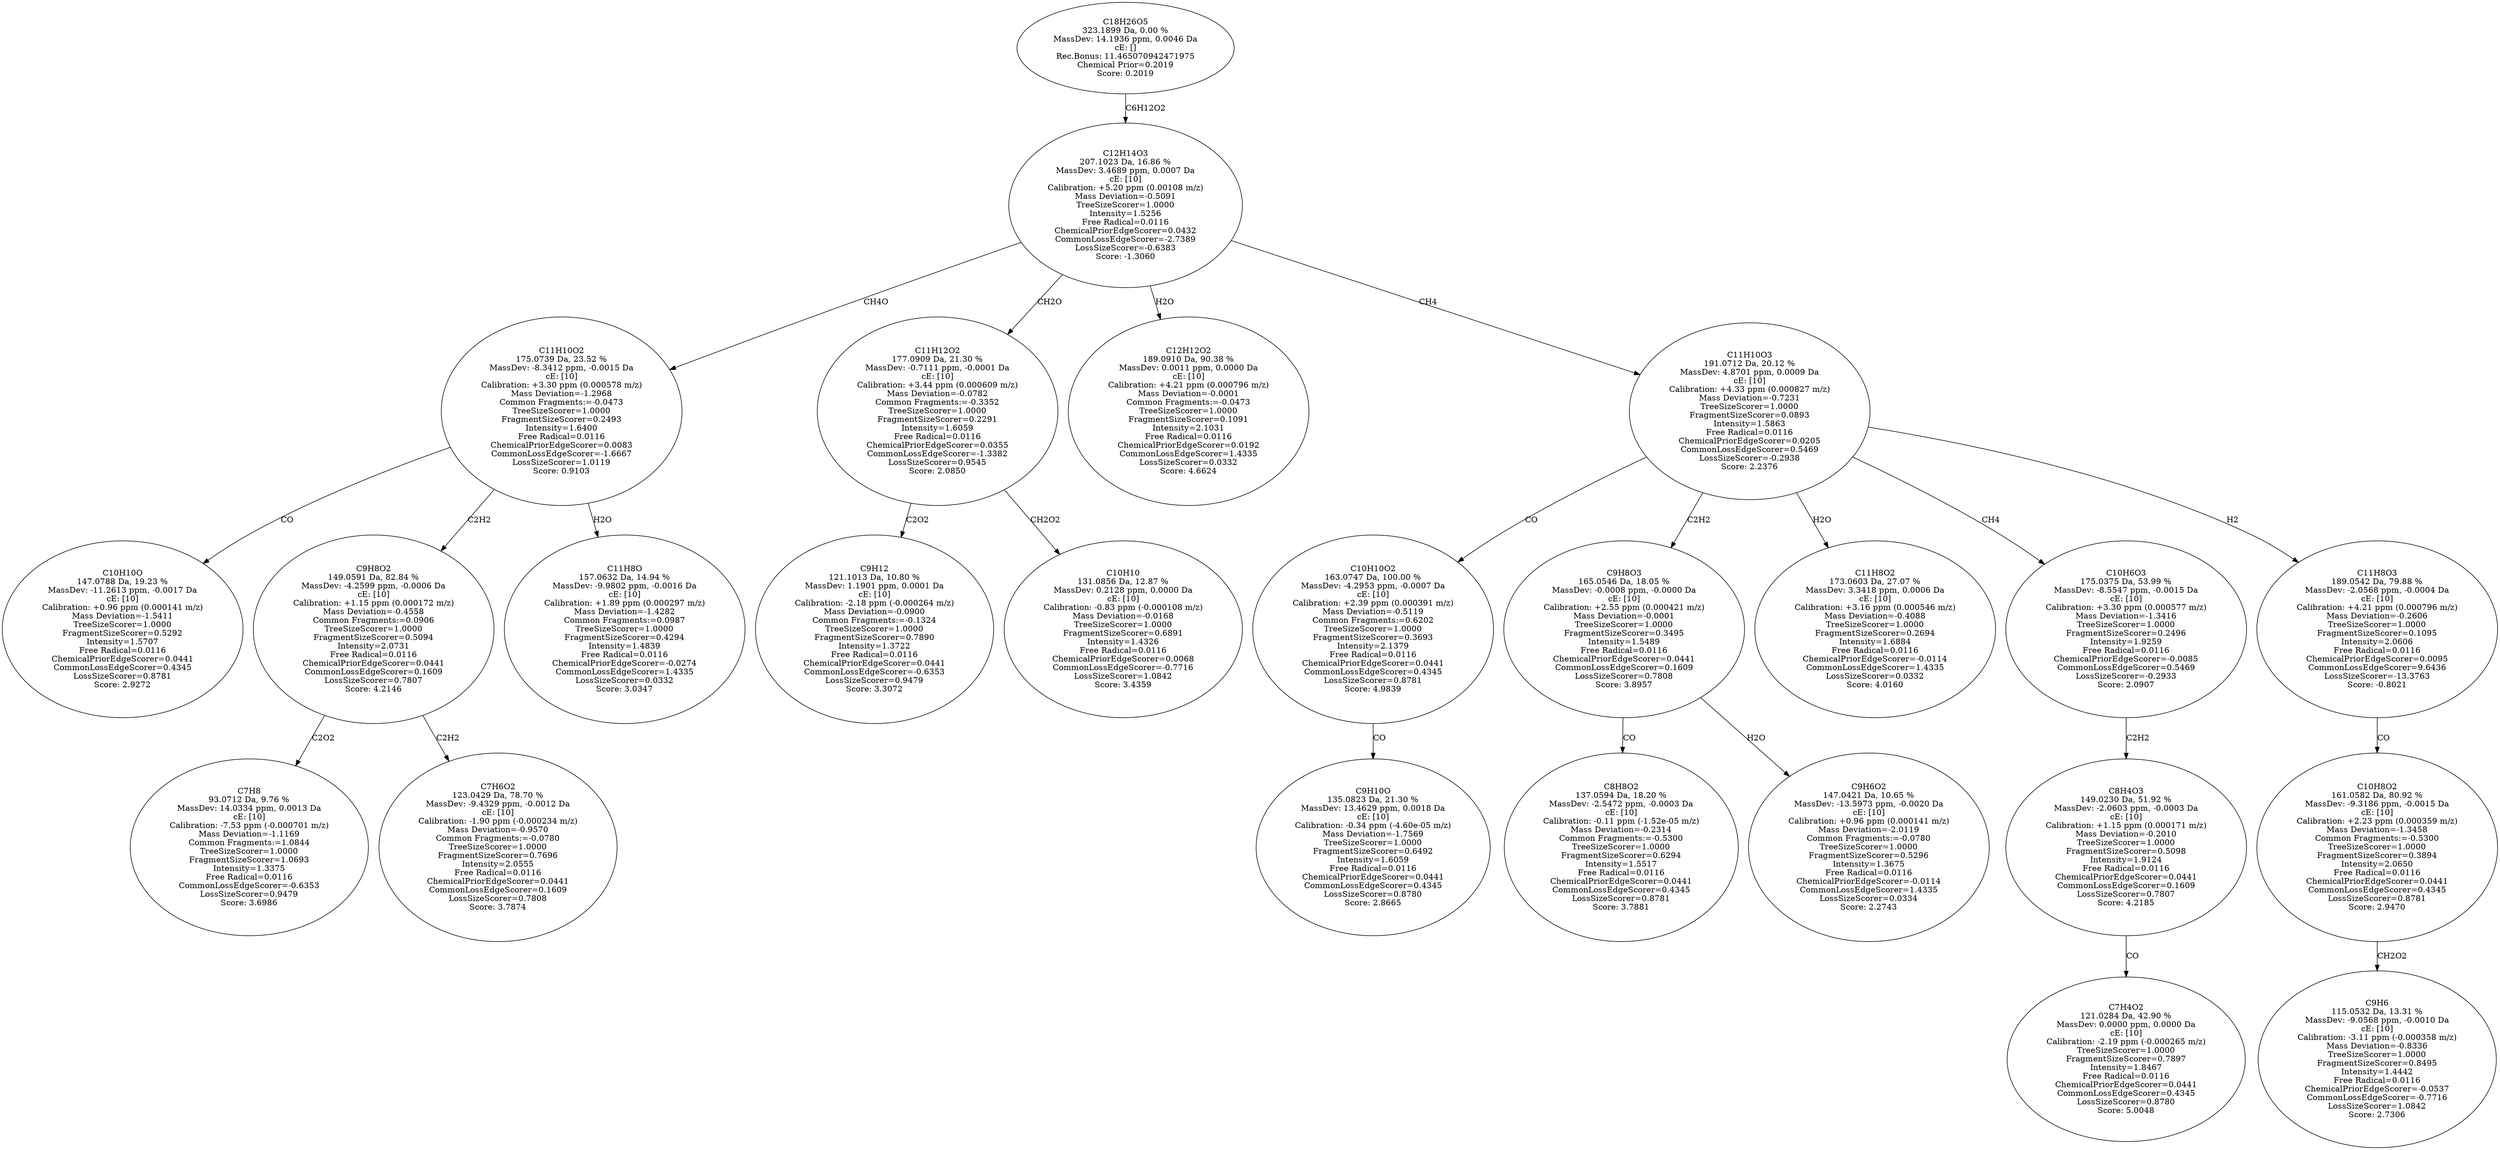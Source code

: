 strict digraph {
v1 [label="C10H10O\n147.0788 Da, 19.23 %\nMassDev: -11.2613 ppm, -0.0017 Da\ncE: [10]\nCalibration: +0.96 ppm (0.000141 m/z)\nMass Deviation=-1.5411\nTreeSizeScorer=1.0000\nFragmentSizeScorer=0.5292\nIntensity=1.5707\nFree Radical=0.0116\nChemicalPriorEdgeScorer=0.0441\nCommonLossEdgeScorer=0.4345\nLossSizeScorer=0.8781\nScore: 2.9272"];
v2 [label="C7H8\n93.0712 Da, 9.76 %\nMassDev: 14.0334 ppm, 0.0013 Da\ncE: [10]\nCalibration: -7.53 ppm (-0.000701 m/z)\nMass Deviation=-1.1169\nCommon Fragments:=1.0844\nTreeSizeScorer=1.0000\nFragmentSizeScorer=1.0693\nIntensity=1.3375\nFree Radical=0.0116\nCommonLossEdgeScorer=-0.6353\nLossSizeScorer=0.9479\nScore: 3.6986"];
v3 [label="C7H6O2\n123.0429 Da, 78.70 %\nMassDev: -9.4329 ppm, -0.0012 Da\ncE: [10]\nCalibration: -1.90 ppm (-0.000234 m/z)\nMass Deviation=-0.9570\nCommon Fragments:=-0.0780\nTreeSizeScorer=1.0000\nFragmentSizeScorer=0.7696\nIntensity=2.0555\nFree Radical=0.0116\nChemicalPriorEdgeScorer=0.0441\nCommonLossEdgeScorer=0.1609\nLossSizeScorer=0.7808\nScore: 3.7874"];
v4 [label="C9H8O2\n149.0591 Da, 82.84 %\nMassDev: -4.2599 ppm, -0.0006 Da\ncE: [10]\nCalibration: +1.15 ppm (0.000172 m/z)\nMass Deviation=-0.4558\nCommon Fragments:=0.0906\nTreeSizeScorer=1.0000\nFragmentSizeScorer=0.5094\nIntensity=2.0731\nFree Radical=0.0116\nChemicalPriorEdgeScorer=0.0441\nCommonLossEdgeScorer=0.1609\nLossSizeScorer=0.7807\nScore: 4.2146"];
v5 [label="C11H8O\n157.0632 Da, 14.94 %\nMassDev: -9.9802 ppm, -0.0016 Da\ncE: [10]\nCalibration: +1.89 ppm (0.000297 m/z)\nMass Deviation=-1.4282\nCommon Fragments:=0.0987\nTreeSizeScorer=1.0000\nFragmentSizeScorer=0.4294\nIntensity=1.4839\nFree Radical=0.0116\nChemicalPriorEdgeScorer=-0.0274\nCommonLossEdgeScorer=1.4335\nLossSizeScorer=0.0332\nScore: 3.0347"];
v6 [label="C11H10O2\n175.0739 Da, 23.52 %\nMassDev: -8.3412 ppm, -0.0015 Da\ncE: [10]\nCalibration: +3.30 ppm (0.000578 m/z)\nMass Deviation=-1.2968\nCommon Fragments:=-0.0473\nTreeSizeScorer=1.0000\nFragmentSizeScorer=0.2493\nIntensity=1.6400\nFree Radical=0.0116\nChemicalPriorEdgeScorer=0.0083\nCommonLossEdgeScorer=-1.6667\nLossSizeScorer=1.0119\nScore: 0.9103"];
v7 [label="C9H12\n121.1013 Da, 10.80 %\nMassDev: 1.1901 ppm, 0.0001 Da\ncE: [10]\nCalibration: -2.18 ppm (-0.000264 m/z)\nMass Deviation=-0.0900\nCommon Fragments:=-0.1324\nTreeSizeScorer=1.0000\nFragmentSizeScorer=0.7890\nIntensity=1.3722\nFree Radical=0.0116\nChemicalPriorEdgeScorer=0.0441\nCommonLossEdgeScorer=-0.6353\nLossSizeScorer=0.9479\nScore: 3.3072"];
v8 [label="C10H10\n131.0856 Da, 12.87 %\nMassDev: 0.2128 ppm, 0.0000 Da\ncE: [10]\nCalibration: -0.83 ppm (-0.000108 m/z)\nMass Deviation=-0.0168\nTreeSizeScorer=1.0000\nFragmentSizeScorer=0.6891\nIntensity=1.4326\nFree Radical=0.0116\nChemicalPriorEdgeScorer=0.0068\nCommonLossEdgeScorer=-0.7716\nLossSizeScorer=1.0842\nScore: 3.4359"];
v9 [label="C11H12O2\n177.0909 Da, 21.30 %\nMassDev: -0.7111 ppm, -0.0001 Da\ncE: [10]\nCalibration: +3.44 ppm (0.000609 m/z)\nMass Deviation=-0.0782\nCommon Fragments:=-0.3352\nTreeSizeScorer=1.0000\nFragmentSizeScorer=0.2291\nIntensity=1.6059\nFree Radical=0.0116\nChemicalPriorEdgeScorer=0.0355\nCommonLossEdgeScorer=-1.3382\nLossSizeScorer=0.9545\nScore: 2.0850"];
v10 [label="C12H12O2\n189.0910 Da, 90.38 %\nMassDev: 0.0011 ppm, 0.0000 Da\ncE: [10]\nCalibration: +4.21 ppm (0.000796 m/z)\nMass Deviation=-0.0001\nCommon Fragments:=-0.0473\nTreeSizeScorer=1.0000\nFragmentSizeScorer=0.1091\nIntensity=2.1031\nFree Radical=0.0116\nChemicalPriorEdgeScorer=0.0192\nCommonLossEdgeScorer=1.4335\nLossSizeScorer=0.0332\nScore: 4.6624"];
v11 [label="C9H10O\n135.0823 Da, 21.30 %\nMassDev: 13.4629 ppm, 0.0018 Da\ncE: [10]\nCalibration: -0.34 ppm (-4.60e-05 m/z)\nMass Deviation=-1.7569\nTreeSizeScorer=1.0000\nFragmentSizeScorer=0.6492\nIntensity=1.6059\nFree Radical=0.0116\nChemicalPriorEdgeScorer=0.0441\nCommonLossEdgeScorer=0.4345\nLossSizeScorer=0.8780\nScore: 2.8665"];
v12 [label="C10H10O2\n163.0747 Da, 100.00 %\nMassDev: -4.2953 ppm, -0.0007 Da\ncE: [10]\nCalibration: +2.39 ppm (0.000391 m/z)\nMass Deviation=-0.5119\nCommon Fragments:=0.6202\nTreeSizeScorer=1.0000\nFragmentSizeScorer=0.3693\nIntensity=2.1379\nFree Radical=0.0116\nChemicalPriorEdgeScorer=0.0441\nCommonLossEdgeScorer=0.4345\nLossSizeScorer=0.8781\nScore: 4.9839"];
v13 [label="C8H8O2\n137.0594 Da, 18.20 %\nMassDev: -2.5472 ppm, -0.0003 Da\ncE: [10]\nCalibration: -0.11 ppm (-1.52e-05 m/z)\nMass Deviation=-0.2314\nCommon Fragments:=-0.5300\nTreeSizeScorer=1.0000\nFragmentSizeScorer=0.6294\nIntensity=1.5517\nFree Radical=0.0116\nChemicalPriorEdgeScorer=0.0441\nCommonLossEdgeScorer=0.4345\nLossSizeScorer=0.8781\nScore: 3.7881"];
v14 [label="C9H6O2\n147.0421 Da, 10.65 %\nMassDev: -13.5973 ppm, -0.0020 Da\ncE: [10]\nCalibration: +0.96 ppm (0.000141 m/z)\nMass Deviation=-2.0119\nCommon Fragments:=-0.0780\nTreeSizeScorer=1.0000\nFragmentSizeScorer=0.5296\nIntensity=1.3675\nFree Radical=0.0116\nChemicalPriorEdgeScorer=-0.0114\nCommonLossEdgeScorer=1.4335\nLossSizeScorer=0.0334\nScore: 2.2743"];
v15 [label="C9H8O3\n165.0546 Da, 18.05 %\nMassDev: -0.0008 ppm, -0.0000 Da\ncE: [10]\nCalibration: +2.55 ppm (0.000421 m/z)\nMass Deviation=-0.0001\nTreeSizeScorer=1.0000\nFragmentSizeScorer=0.3495\nIntensity=1.5489\nFree Radical=0.0116\nChemicalPriorEdgeScorer=0.0441\nCommonLossEdgeScorer=0.1609\nLossSizeScorer=0.7808\nScore: 3.8957"];
v16 [label="C11H8O2\n173.0603 Da, 27.07 %\nMassDev: 3.3418 ppm, 0.0006 Da\ncE: [10]\nCalibration: +3.16 ppm (0.000546 m/z)\nMass Deviation=-0.4088\nTreeSizeScorer=1.0000\nFragmentSizeScorer=0.2694\nIntensity=1.6884\nFree Radical=0.0116\nChemicalPriorEdgeScorer=-0.0114\nCommonLossEdgeScorer=1.4335\nLossSizeScorer=0.0332\nScore: 4.0160"];
v17 [label="C7H4O2\n121.0284 Da, 42.90 %\nMassDev: 0.0000 ppm, 0.0000 Da\ncE: [10]\nCalibration: -2.19 ppm (-0.000265 m/z)\nTreeSizeScorer=1.0000\nFragmentSizeScorer=0.7897\nIntensity=1.8467\nFree Radical=0.0116\nChemicalPriorEdgeScorer=0.0441\nCommonLossEdgeScorer=0.4345\nLossSizeScorer=0.8780\nScore: 5.0048"];
v18 [label="C8H4O3\n149.0230 Da, 51.92 %\nMassDev: -2.0603 ppm, -0.0003 Da\ncE: [10]\nCalibration: +1.15 ppm (0.000171 m/z)\nMass Deviation=-0.2010\nTreeSizeScorer=1.0000\nFragmentSizeScorer=0.5098\nIntensity=1.9124\nFree Radical=0.0116\nChemicalPriorEdgeScorer=0.0441\nCommonLossEdgeScorer=0.1609\nLossSizeScorer=0.7807\nScore: 4.2185"];
v19 [label="C10H6O3\n175.0375 Da, 53.99 %\nMassDev: -8.5547 ppm, -0.0015 Da\ncE: [10]\nCalibration: +3.30 ppm (0.000577 m/z)\nMass Deviation=-1.3416\nTreeSizeScorer=1.0000\nFragmentSizeScorer=0.2496\nIntensity=1.9259\nFree Radical=0.0116\nChemicalPriorEdgeScorer=-0.0085\nCommonLossEdgeScorer=0.5469\nLossSizeScorer=-0.2933\nScore: 2.0907"];
v20 [label="C9H6\n115.0532 Da, 13.31 %\nMassDev: -9.0568 ppm, -0.0010 Da\ncE: [10]\nCalibration: -3.11 ppm (-0.000358 m/z)\nMass Deviation=-0.8336\nTreeSizeScorer=1.0000\nFragmentSizeScorer=0.8495\nIntensity=1.4442\nFree Radical=0.0116\nChemicalPriorEdgeScorer=-0.0537\nCommonLossEdgeScorer=-0.7716\nLossSizeScorer=1.0842\nScore: 2.7306"];
v21 [label="C10H8O2\n161.0582 Da, 80.92 %\nMassDev: -9.3186 ppm, -0.0015 Da\ncE: [10]\nCalibration: +2.23 ppm (0.000359 m/z)\nMass Deviation=-1.3458\nCommon Fragments:=-0.5300\nTreeSizeScorer=1.0000\nFragmentSizeScorer=0.3894\nIntensity=2.0650\nFree Radical=0.0116\nChemicalPriorEdgeScorer=0.0441\nCommonLossEdgeScorer=0.4345\nLossSizeScorer=0.8781\nScore: 2.9470"];
v22 [label="C11H8O3\n189.0542 Da, 79.88 %\nMassDev: -2.0568 ppm, -0.0004 Da\ncE: [10]\nCalibration: +4.21 ppm (0.000796 m/z)\nMass Deviation=-0.2606\nTreeSizeScorer=1.0000\nFragmentSizeScorer=0.1095\nIntensity=2.0606\nFree Radical=0.0116\nChemicalPriorEdgeScorer=0.0095\nCommonLossEdgeScorer=9.6436\nLossSizeScorer=-13.3763\nScore: -0.8021"];
v23 [label="C11H10O3\n191.0712 Da, 20.12 %\nMassDev: 4.8701 ppm, 0.0009 Da\ncE: [10]\nCalibration: +4.33 ppm (0.000827 m/z)\nMass Deviation=-0.7231\nTreeSizeScorer=1.0000\nFragmentSizeScorer=0.0893\nIntensity=1.5863\nFree Radical=0.0116\nChemicalPriorEdgeScorer=0.0205\nCommonLossEdgeScorer=0.5469\nLossSizeScorer=-0.2938\nScore: 2.2376"];
v24 [label="C12H14O3\n207.1023 Da, 16.86 %\nMassDev: 3.4689 ppm, 0.0007 Da\ncE: [10]\nCalibration: +5.20 ppm (0.00108 m/z)\nMass Deviation=-0.5091\nTreeSizeScorer=1.0000\nIntensity=1.5256\nFree Radical=0.0116\nChemicalPriorEdgeScorer=0.0432\nCommonLossEdgeScorer=-2.7389\nLossSizeScorer=-0.6383\nScore: -1.3060"];
v25 [label="C18H26O5\n323.1899 Da, 0.00 %\nMassDev: 14.1936 ppm, 0.0046 Da\ncE: []\nRec.Bonus: 11.465070942471975\nChemical Prior=0.2019\nScore: 0.2019"];
v6 -> v1 [label="CO"];
v4 -> v2 [label="C2O2"];
v4 -> v3 [label="C2H2"];
v6 -> v4 [label="C2H2"];
v6 -> v5 [label="H2O"];
v24 -> v6 [label="CH4O"];
v9 -> v7 [label="C2O2"];
v9 -> v8 [label="CH2O2"];
v24 -> v9 [label="CH2O"];
v24 -> v10 [label="H2O"];
v12 -> v11 [label="CO"];
v23 -> v12 [label="CO"];
v15 -> v13 [label="CO"];
v15 -> v14 [label="H2O"];
v23 -> v15 [label="C2H2"];
v23 -> v16 [label="H2O"];
v18 -> v17 [label="CO"];
v19 -> v18 [label="C2H2"];
v23 -> v19 [label="CH4"];
v21 -> v20 [label="CH2O2"];
v22 -> v21 [label="CO"];
v23 -> v22 [label="H2"];
v24 -> v23 [label="CH4"];
v25 -> v24 [label="C6H12O2"];
}